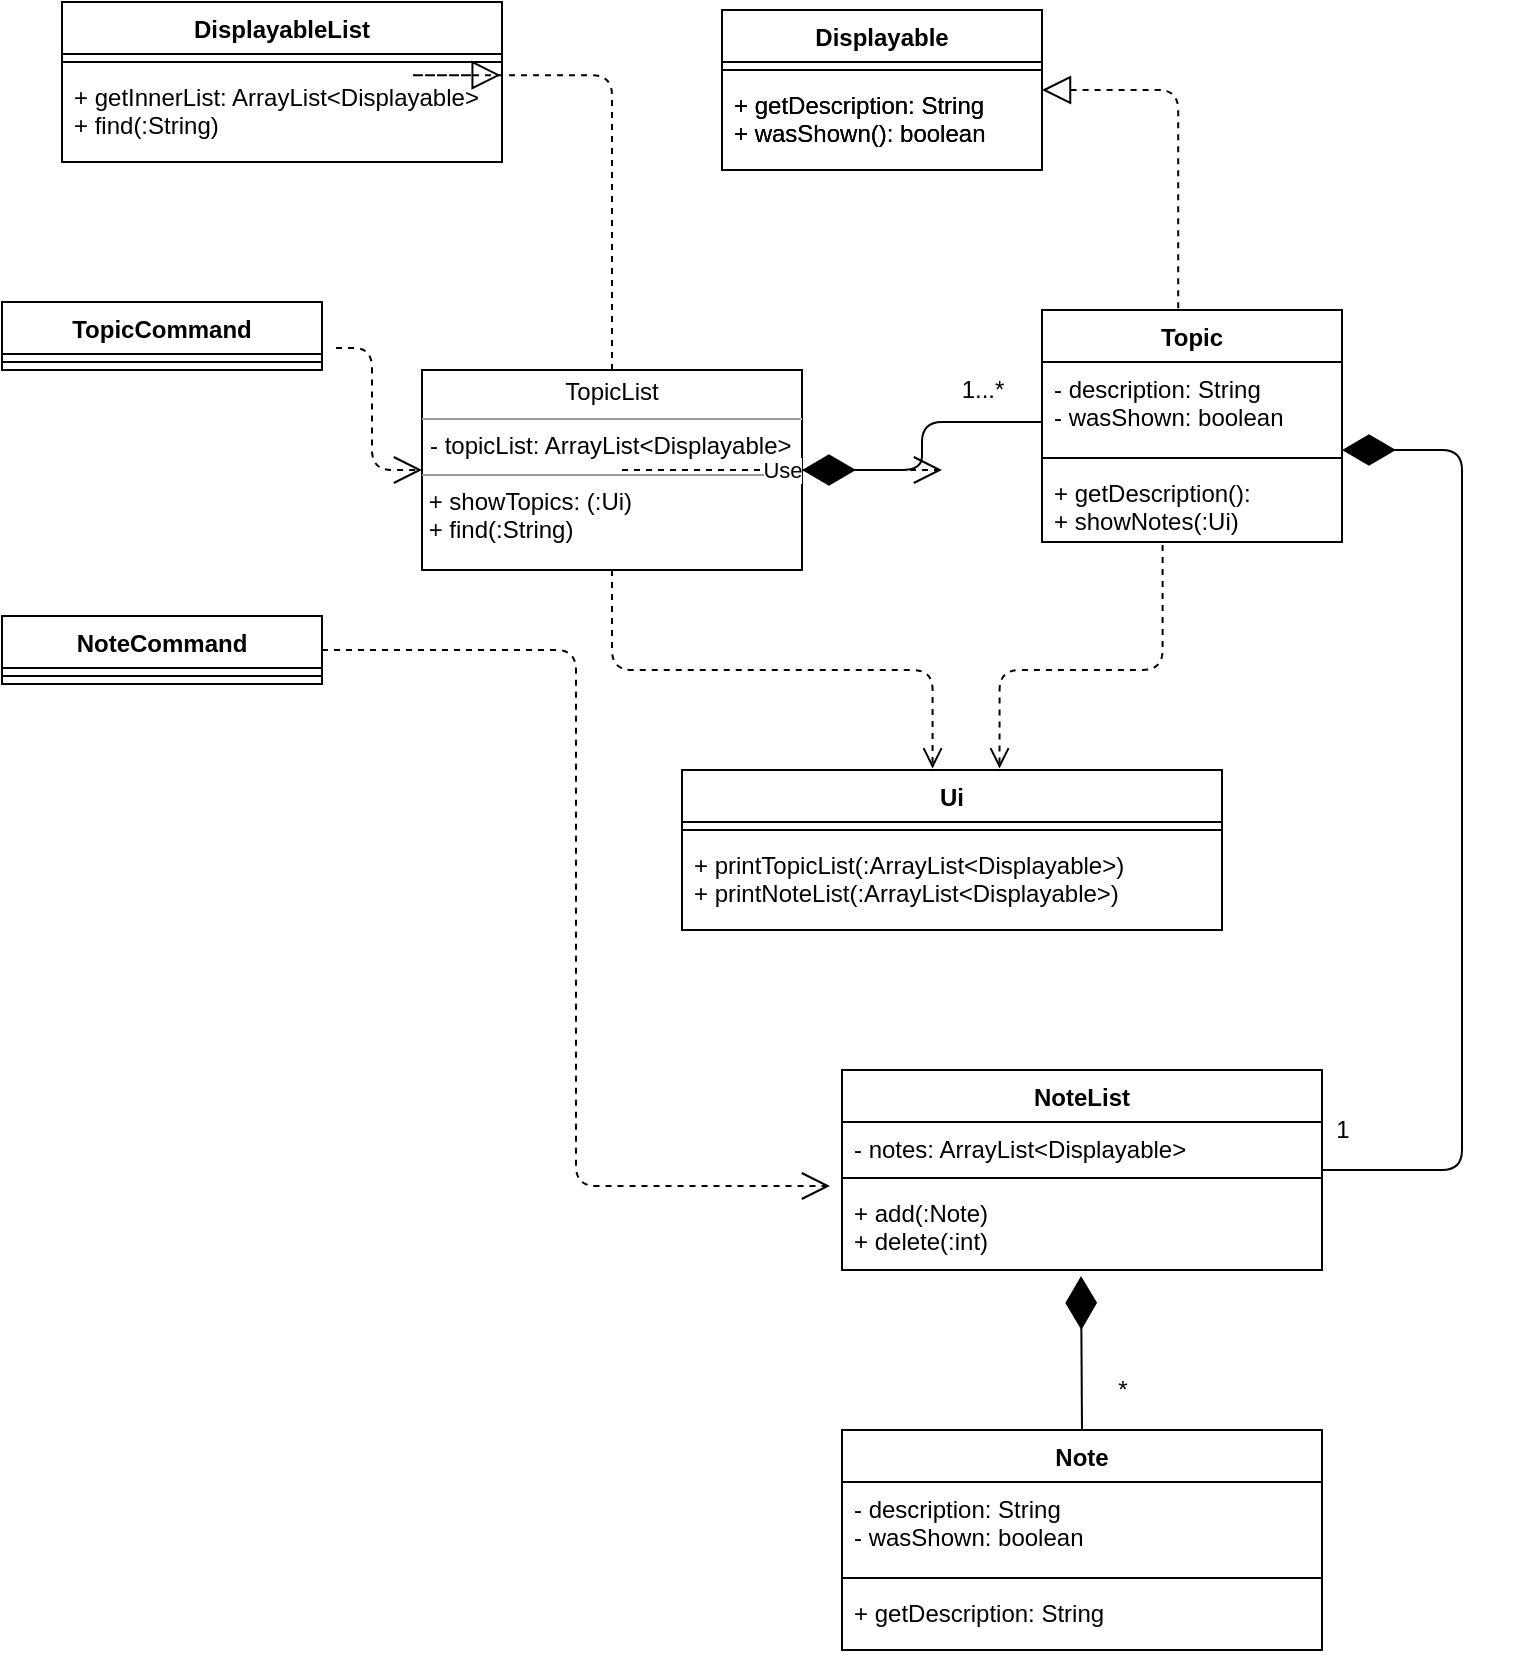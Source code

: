 <mxfile version="13.8.1" type="google"><diagram id="uCOMK2UBEVw3N1Ed_vau" name="Page-1"><mxGraphModel dx="804" dy="432" grid="1" gridSize="10" guides="1" tooltips="1" connect="1" arrows="1" fold="1" page="1" pageScale="1" pageWidth="850" pageHeight="1100" math="0" shadow="0"><root><mxCell id="0"/><mxCell id="1" parent="0"/><mxCell id="J4fH2Ve0_Oc_1tABSg3h-3" value="&lt;p style=&quot;margin: 0px ; margin-top: 4px ; text-align: center&quot;&gt;TopicList&lt;br&gt;&lt;/p&gt;&lt;hr size=&quot;1&quot;&gt;&lt;p style=&quot;margin: 0px ; margin-left: 4px&quot;&gt;- topicList: ArrayList&amp;lt;Displayable&amp;gt;&lt;br&gt;&lt;/p&gt;&lt;hr size=&quot;1&quot;&gt;&lt;div&gt;&amp;nbsp;+ showTopics: (:Ui)&lt;/div&gt;&lt;div&gt;&amp;nbsp;+ find(:String)&lt;br&gt;&lt;/div&gt;" style="verticalAlign=top;align=left;overflow=fill;fontSize=12;fontFamily=Helvetica;html=1;" parent="1" vertex="1"><mxGeometry x="230" y="410" width="190" height="100" as="geometry"/></mxCell><mxCell id="J4fH2Ve0_Oc_1tABSg3h-20" value="" style="endArrow=diamondThin;endFill=1;endSize=24;html=1;entryX=1;entryY=0.5;entryDx=0;entryDy=0;exitX=0;exitY=0.682;exitDx=0;exitDy=0;exitPerimeter=0;edgeStyle=elbowEdgeStyle;" parent="1" source="J4fH2Ve0_Oc_1tABSg3h-8" target="J4fH2Ve0_Oc_1tABSg3h-3" edge="1"><mxGeometry width="160" relative="1" as="geometry"><mxPoint x="350" y="520" as="sourcePoint"/><mxPoint x="510" y="520" as="targetPoint"/></mxGeometry></mxCell><mxCell id="J4fH2Ve0_Oc_1tABSg3h-7" value="Topic" style="swimlane;fontStyle=1;align=center;verticalAlign=top;childLayout=stackLayout;horizontal=1;startSize=26;horizontalStack=0;resizeParent=1;resizeParentMax=0;resizeLast=0;collapsible=1;marginBottom=0;" parent="1" vertex="1"><mxGeometry x="540" y="380" width="150" height="116" as="geometry"/></mxCell><mxCell id="J4fH2Ve0_Oc_1tABSg3h-8" value="- description: String&#xA;- wasShown: boolean&#xA;" style="text;strokeColor=none;fillColor=none;align=left;verticalAlign=top;spacingLeft=4;spacingRight=4;overflow=hidden;rotatable=0;points=[[0,0.5],[1,0.5]];portConstraint=eastwest;" parent="J4fH2Ve0_Oc_1tABSg3h-7" vertex="1"><mxGeometry y="26" width="150" height="44" as="geometry"/></mxCell><mxCell id="J4fH2Ve0_Oc_1tABSg3h-9" value="" style="line;strokeWidth=1;fillColor=none;align=left;verticalAlign=middle;spacingTop=-1;spacingLeft=3;spacingRight=3;rotatable=0;labelPosition=right;points=[];portConstraint=eastwest;" parent="J4fH2Ve0_Oc_1tABSg3h-7" vertex="1"><mxGeometry y="70" width="150" height="8" as="geometry"/></mxCell><mxCell id="J4fH2Ve0_Oc_1tABSg3h-10" value="+ getDescription():&#xA;+ showNotes(:Ui)&#xA;" style="text;strokeColor=none;fillColor=none;align=left;verticalAlign=top;spacingLeft=4;spacingRight=4;overflow=hidden;rotatable=0;points=[[0,0.5],[1,0.5]];portConstraint=eastwest;" parent="J4fH2Ve0_Oc_1tABSg3h-7" vertex="1"><mxGeometry y="78" width="150" height="38" as="geometry"/></mxCell><mxCell id="J4fH2Ve0_Oc_1tABSg3h-28" value="" style="html=1;verticalAlign=bottom;endArrow=open;dashed=1;endSize=8;exitX=0.5;exitY=1;exitDx=0;exitDy=0;entryX=0.464;entryY=-0.01;entryDx=0;entryDy=0;entryPerimeter=0;edgeStyle=orthogonalEdgeStyle;" parent="1" source="J4fH2Ve0_Oc_1tABSg3h-3" target="J4fH2Ve0_Oc_1tABSg3h-23" edge="1"><mxGeometry relative="1" as="geometry"><mxPoint x="510" y="550" as="sourcePoint"/><mxPoint x="430" y="550" as="targetPoint"/></mxGeometry></mxCell><mxCell id="J4fH2Ve0_Oc_1tABSg3h-31" value="" style="html=1;verticalAlign=bottom;endArrow=open;dashed=1;endSize=8;exitX=0.402;exitY=1.039;exitDx=0;exitDy=0;edgeStyle=orthogonalEdgeStyle;exitPerimeter=0;entryX=0.588;entryY=-0.01;entryDx=0;entryDy=0;entryPerimeter=0;" parent="1" source="J4fH2Ve0_Oc_1tABSg3h-10" target="J4fH2Ve0_Oc_1tABSg3h-23" edge="1"><mxGeometry relative="1" as="geometry"><mxPoint x="460" y="520" as="sourcePoint"/><mxPoint x="518" y="617" as="targetPoint"/><Array as="points"><mxPoint x="600" y="560"/><mxPoint x="519" y="560"/></Array></mxGeometry></mxCell><mxCell id="J4fH2Ve0_Oc_1tABSg3h-23" value="Ui" style="swimlane;fontStyle=1;align=center;verticalAlign=top;childLayout=stackLayout;horizontal=1;startSize=26;horizontalStack=0;resizeParent=1;resizeParentMax=0;resizeLast=0;collapsible=1;marginBottom=0;" parent="1" vertex="1"><mxGeometry x="360" y="610" width="270" height="80" as="geometry"/></mxCell><mxCell id="J4fH2Ve0_Oc_1tABSg3h-25" value="" style="line;strokeWidth=1;fillColor=none;align=left;verticalAlign=middle;spacingTop=-1;spacingLeft=3;spacingRight=3;rotatable=0;labelPosition=right;points=[];portConstraint=eastwest;" parent="J4fH2Ve0_Oc_1tABSg3h-23" vertex="1"><mxGeometry y="26" width="270" height="8" as="geometry"/></mxCell><mxCell id="J4fH2Ve0_Oc_1tABSg3h-26" value="+ printTopicList(:ArrayList&lt;Displayable&gt;)&#xA;+ printNoteList(:ArrayList&lt;Displayable&gt;)&#xA;" style="text;strokeColor=none;fillColor=none;align=left;verticalAlign=top;spacingLeft=4;spacingRight=4;overflow=hidden;rotatable=0;points=[[0,0.5],[1,0.5]];portConstraint=eastwest;" parent="J4fH2Ve0_Oc_1tABSg3h-23" vertex="1"><mxGeometry y="34" width="270" height="46" as="geometry"/></mxCell><mxCell id="J4fH2Ve0_Oc_1tABSg3h-32" value="Displayable" style="swimlane;fontStyle=1;align=center;verticalAlign=top;childLayout=stackLayout;horizontal=1;startSize=26;horizontalStack=0;resizeParent=1;resizeParentMax=0;resizeLast=0;collapsible=1;marginBottom=0;" parent="1" vertex="1"><mxGeometry x="380" y="230" width="160" height="80" as="geometry"/></mxCell><mxCell id="J4fH2Ve0_Oc_1tABSg3h-34" value="" style="line;strokeWidth=1;fillColor=none;align=left;verticalAlign=middle;spacingTop=-1;spacingLeft=3;spacingRight=3;rotatable=0;labelPosition=right;points=[];portConstraint=eastwest;" parent="J4fH2Ve0_Oc_1tABSg3h-32" vertex="1"><mxGeometry y="26" width="160" height="8" as="geometry"/></mxCell><mxCell id="J4fH2Ve0_Oc_1tABSg3h-35" value="+ getDescription: String&#xA;+ wasShown(): boolean&#xA;" style="text;strokeColor=none;fillColor=none;align=left;verticalAlign=top;spacingLeft=4;spacingRight=4;overflow=hidden;rotatable=0;points=[[0,0.5],[1,0.5]];portConstraint=eastwest;" parent="J4fH2Ve0_Oc_1tABSg3h-32" vertex="1"><mxGeometry y="34" width="160" height="46" as="geometry"/></mxCell><mxCell id="J4fH2Ve0_Oc_1tABSg3h-36" value="" style="endArrow=block;dashed=1;endFill=0;endSize=12;html=1;entryX=1;entryY=0.5;entryDx=0;entryDy=0;exitX=0.454;exitY=-0.008;exitDx=0;exitDy=0;exitPerimeter=0;edgeStyle=orthogonalEdgeStyle;" parent="1" source="J4fH2Ve0_Oc_1tABSg3h-7" target="J4fH2Ve0_Oc_1tABSg3h-32" edge="1"><mxGeometry width="160" relative="1" as="geometry"><mxPoint x="420" y="360" as="sourcePoint"/><mxPoint x="580" y="360" as="targetPoint"/></mxGeometry></mxCell><mxCell id="J4fH2Ve0_Oc_1tABSg3h-43" value="Displayable" style="swimlane;fontStyle=1;align=center;verticalAlign=top;childLayout=stackLayout;horizontal=1;startSize=26;horizontalStack=0;resizeParent=1;resizeParentMax=0;resizeLast=0;collapsible=1;marginBottom=0;" parent="1" vertex="1"><mxGeometry x="380" y="230" width="160" height="80" as="geometry"/></mxCell><mxCell id="J4fH2Ve0_Oc_1tABSg3h-44" value="" style="line;strokeWidth=1;fillColor=none;align=left;verticalAlign=middle;spacingTop=-1;spacingLeft=3;spacingRight=3;rotatable=0;labelPosition=right;points=[];portConstraint=eastwest;" parent="J4fH2Ve0_Oc_1tABSg3h-43" vertex="1"><mxGeometry y="26" width="160" height="8" as="geometry"/></mxCell><mxCell id="J4fH2Ve0_Oc_1tABSg3h-45" value="+ getDescription: String&#xA;+ wasShown(): boolean&#xA;" style="text;strokeColor=none;fillColor=none;align=left;verticalAlign=top;spacingLeft=4;spacingRight=4;overflow=hidden;rotatable=0;points=[[0,0.5],[1,0.5]];portConstraint=eastwest;" parent="J4fH2Ve0_Oc_1tABSg3h-43" vertex="1"><mxGeometry y="34" width="160" height="46" as="geometry"/></mxCell><mxCell id="J4fH2Ve0_Oc_1tABSg3h-37" value="DisplayableList" style="swimlane;fontStyle=1;align=center;verticalAlign=top;childLayout=stackLayout;horizontal=1;startSize=26;horizontalStack=0;resizeParent=1;resizeParentMax=0;resizeLast=0;collapsible=1;marginBottom=0;" parent="1" vertex="1"><mxGeometry x="50" y="226" width="220" height="80" as="geometry"/></mxCell><mxCell id="J4fH2Ve0_Oc_1tABSg3h-38" value="" style="line;strokeWidth=1;fillColor=none;align=left;verticalAlign=middle;spacingTop=-1;spacingLeft=3;spacingRight=3;rotatable=0;labelPosition=right;points=[];portConstraint=eastwest;" parent="J4fH2Ve0_Oc_1tABSg3h-37" vertex="1"><mxGeometry y="26" width="220" height="8" as="geometry"/></mxCell><mxCell id="J4fH2Ve0_Oc_1tABSg3h-39" value="+ getInnerList: ArrayList&lt;Displayable&gt;&#xA;+ find(:String)&#xA;" style="text;strokeColor=none;fillColor=none;align=left;verticalAlign=top;spacingLeft=4;spacingRight=4;overflow=hidden;rotatable=0;points=[[0,0.5],[1,0.5]];portConstraint=eastwest;" parent="J4fH2Ve0_Oc_1tABSg3h-37" vertex="1"><mxGeometry y="34" width="220" height="46" as="geometry"/></mxCell><mxCell id="J4fH2Ve0_Oc_1tABSg3h-46" value="" style="endArrow=block;dashed=1;endFill=0;endSize=12;html=1;entryX=0.997;entryY=0.056;entryDx=0;entryDy=0;entryPerimeter=0;exitX=0.5;exitY=0;exitDx=0;exitDy=0;edgeStyle=orthogonalEdgeStyle;" parent="1" source="J4fH2Ve0_Oc_1tABSg3h-3" target="J4fH2Ve0_Oc_1tABSg3h-39" edge="1"><mxGeometry width="160" relative="1" as="geometry"><mxPoint x="420" y="360" as="sourcePoint"/><mxPoint x="580" y="360" as="targetPoint"/></mxGeometry></mxCell><mxCell id="J4fH2Ve0_Oc_1tABSg3h-51" value="" style="endArrow=diamondThin;endFill=1;endSize=24;html=1;entryX=1;entryY=0.5;entryDx=0;entryDy=0;edgeStyle=orthogonalEdgeStyle;elbow=vertical;exitX=1;exitY=0.5;exitDx=0;exitDy=0;" parent="1" source="J4fH2Ve0_Oc_1tABSg3h-47" edge="1"><mxGeometry width="160" relative="1" as="geometry"><mxPoint x="750" y="690" as="sourcePoint"/><mxPoint x="690" y="450" as="targetPoint"/><Array as="points"><mxPoint x="750" y="810"/><mxPoint x="750" y="450"/></Array></mxGeometry></mxCell><mxCell id="J4fH2Ve0_Oc_1tABSg3h-47" value="NoteList" style="swimlane;fontStyle=1;align=center;verticalAlign=top;childLayout=stackLayout;horizontal=1;startSize=26;horizontalStack=0;resizeParent=1;resizeParentMax=0;resizeLast=0;collapsible=1;marginBottom=0;" parent="1" vertex="1"><mxGeometry x="440" y="760" width="240" height="100" as="geometry"/></mxCell><mxCell id="J4fH2Ve0_Oc_1tABSg3h-48" value="- notes: ArrayList&lt;Displayable&gt;" style="text;strokeColor=none;fillColor=none;align=left;verticalAlign=top;spacingLeft=4;spacingRight=4;overflow=hidden;rotatable=0;points=[[0,0.5],[1,0.5]];portConstraint=eastwest;" parent="J4fH2Ve0_Oc_1tABSg3h-47" vertex="1"><mxGeometry y="26" width="240" height="24" as="geometry"/></mxCell><mxCell id="J4fH2Ve0_Oc_1tABSg3h-49" value="" style="line;strokeWidth=1;fillColor=none;align=left;verticalAlign=middle;spacingTop=-1;spacingLeft=3;spacingRight=3;rotatable=0;labelPosition=right;points=[];portConstraint=eastwest;" parent="J4fH2Ve0_Oc_1tABSg3h-47" vertex="1"><mxGeometry y="50" width="240" height="8" as="geometry"/></mxCell><mxCell id="J4fH2Ve0_Oc_1tABSg3h-50" value="+ add(:Note)&#xA;+ delete(:int)&#xA;" style="text;strokeColor=none;fillColor=none;align=left;verticalAlign=top;spacingLeft=4;spacingRight=4;overflow=hidden;rotatable=0;points=[[0,0.5],[1,0.5]];portConstraint=eastwest;" parent="J4fH2Ve0_Oc_1tABSg3h-47" vertex="1"><mxGeometry y="58" width="240" height="42" as="geometry"/></mxCell><mxCell id="J4fH2Ve0_Oc_1tABSg3h-56" value="" style="endArrow=diamondThin;endFill=1;endSize=24;html=1;entryX=0.498;entryY=1.071;entryDx=0;entryDy=0;entryPerimeter=0;exitX=0.5;exitY=0;exitDx=0;exitDy=0;" parent="1" source="J4fH2Ve0_Oc_1tABSg3h-52" target="J4fH2Ve0_Oc_1tABSg3h-50" edge="1"><mxGeometry width="160" relative="1" as="geometry"><mxPoint x="560" y="910" as="sourcePoint"/><mxPoint x="560" y="880" as="targetPoint"/></mxGeometry></mxCell><mxCell id="iVP6RKqP8rDfYVjHxdrV-5" value="NoteCommand" style="swimlane;fontStyle=1;align=center;verticalAlign=top;childLayout=stackLayout;horizontal=1;startSize=26;horizontalStack=0;resizeParent=1;resizeParentMax=0;resizeLast=0;collapsible=1;marginBottom=0;" vertex="1" parent="1"><mxGeometry x="20" y="533" width="160" height="34" as="geometry"/></mxCell><mxCell id="iVP6RKqP8rDfYVjHxdrV-6" value="" style="line;strokeWidth=1;fillColor=none;align=left;verticalAlign=middle;spacingTop=-1;spacingLeft=3;spacingRight=3;rotatable=0;labelPosition=right;points=[];portConstraint=eastwest;" vertex="1" parent="iVP6RKqP8rDfYVjHxdrV-5"><mxGeometry y="26" width="160" height="8" as="geometry"/></mxCell><mxCell id="iVP6RKqP8rDfYVjHxdrV-1" value="TopicCommand" style="swimlane;fontStyle=1;align=center;verticalAlign=top;childLayout=stackLayout;horizontal=1;startSize=26;horizontalStack=0;resizeParent=1;resizeParentMax=0;resizeLast=0;collapsible=1;marginBottom=0;" vertex="1" parent="1"><mxGeometry x="20" y="376" width="160" height="34" as="geometry"/></mxCell><mxCell id="iVP6RKqP8rDfYVjHxdrV-3" value="" style="line;strokeWidth=1;fillColor=none;align=left;verticalAlign=middle;spacingTop=-1;spacingLeft=3;spacingRight=3;rotatable=0;labelPosition=right;points=[];portConstraint=eastwest;" vertex="1" parent="iVP6RKqP8rDfYVjHxdrV-1"><mxGeometry y="26" width="160" height="8" as="geometry"/></mxCell><mxCell id="J4fH2Ve0_Oc_1tABSg3h-52" value="Note" style="swimlane;fontStyle=1;align=center;verticalAlign=top;childLayout=stackLayout;horizontal=1;startSize=26;horizontalStack=0;resizeParent=1;resizeParentMax=0;resizeLast=0;collapsible=1;marginBottom=0;" parent="1" vertex="1"><mxGeometry x="440" y="940" width="240" height="110" as="geometry"/></mxCell><mxCell id="J4fH2Ve0_Oc_1tABSg3h-53" value="- description: String&#xA;- wasShown: boolean&#xA;" style="text;strokeColor=none;fillColor=none;align=left;verticalAlign=top;spacingLeft=4;spacingRight=4;overflow=hidden;rotatable=0;points=[[0,0.5],[1,0.5]];portConstraint=eastwest;" parent="J4fH2Ve0_Oc_1tABSg3h-52" vertex="1"><mxGeometry y="26" width="240" height="44" as="geometry"/></mxCell><mxCell id="J4fH2Ve0_Oc_1tABSg3h-54" value="" style="line;strokeWidth=1;fillColor=none;align=left;verticalAlign=middle;spacingTop=-1;spacingLeft=3;spacingRight=3;rotatable=0;labelPosition=right;points=[];portConstraint=eastwest;" parent="J4fH2Ve0_Oc_1tABSg3h-52" vertex="1"><mxGeometry y="70" width="240" height="8" as="geometry"/></mxCell><mxCell id="J4fH2Ve0_Oc_1tABSg3h-55" value="+ getDescription: String" style="text;strokeColor=none;fillColor=none;align=left;verticalAlign=top;spacingLeft=4;spacingRight=4;overflow=hidden;rotatable=0;points=[[0,0.5],[1,0.5]];portConstraint=eastwest;" parent="J4fH2Ve0_Oc_1tABSg3h-52" vertex="1"><mxGeometry y="78" width="240" height="32" as="geometry"/></mxCell><mxCell id="J4fH2Ve0_Oc_1tABSg3h-65" value="1...*" style="text;html=1;resizable=0;autosize=1;align=center;verticalAlign=middle;points=[];fillColor=none;strokeColor=none;rounded=0;" parent="1" vertex="1"><mxGeometry x="490" y="410" width="40" height="20" as="geometry"/></mxCell><mxCell id="J4fH2Ve0_Oc_1tABSg3h-66" value="1" style="text;html=1;resizable=0;autosize=1;align=center;verticalAlign=middle;points=[];fillColor=none;strokeColor=none;rounded=0;" parent="1" vertex="1"><mxGeometry x="680" y="780" width="20" height="20" as="geometry"/></mxCell><mxCell id="J4fH2Ve0_Oc_1tABSg3h-68" value="*" style="text;html=1;resizable=0;autosize=1;align=center;verticalAlign=middle;points=[];fillColor=none;strokeColor=none;rounded=0;" parent="1" vertex="1"><mxGeometry x="570" y="910" width="20" height="20" as="geometry"/></mxCell><mxCell id="iVP6RKqP8rDfYVjHxdrV-7" value="Use" style="endArrow=open;endSize=12;dashed=1;html=1;" edge="1" parent="1"><mxGeometry width="160" relative="1" as="geometry"><mxPoint x="330" y="460" as="sourcePoint"/><mxPoint x="490" y="460" as="targetPoint"/></mxGeometry></mxCell><mxCell id="iVP6RKqP8rDfYVjHxdrV-9" value="" style="endArrow=open;endSize=12;dashed=1;html=1;entryX=0;entryY=0.5;entryDx=0;entryDy=0;edgeStyle=orthogonalEdgeStyle;exitX=1.044;exitY=0.676;exitDx=0;exitDy=0;exitPerimeter=0;" edge="1" parent="1" source="iVP6RKqP8rDfYVjHxdrV-1" target="J4fH2Ve0_Oc_1tABSg3h-3"><mxGeometry x="0.418" y="42" width="160" relative="1" as="geometry"><mxPoint x="180" y="466.5" as="sourcePoint"/><mxPoint x="340" y="466.5" as="targetPoint"/><mxPoint as="offset"/></mxGeometry></mxCell><mxCell id="iVP6RKqP8rDfYVjHxdrV-14" value="" style="endArrow=open;endSize=12;dashed=1;html=1;edgeStyle=elbowEdgeStyle;exitX=1.044;exitY=0.676;exitDx=0;exitDy=0;exitPerimeter=0;entryX=-0.025;entryY=0;entryDx=0;entryDy=0;entryPerimeter=0;" edge="1" parent="1" target="J4fH2Ve0_Oc_1tABSg3h-50"><mxGeometry x="0.418" y="42" width="160" relative="1" as="geometry"><mxPoint x="180.0" y="550.004" as="sourcePoint"/><mxPoint x="260" y="780" as="targetPoint"/><mxPoint as="offset"/></mxGeometry></mxCell></root></mxGraphModel></diagram></mxfile>
